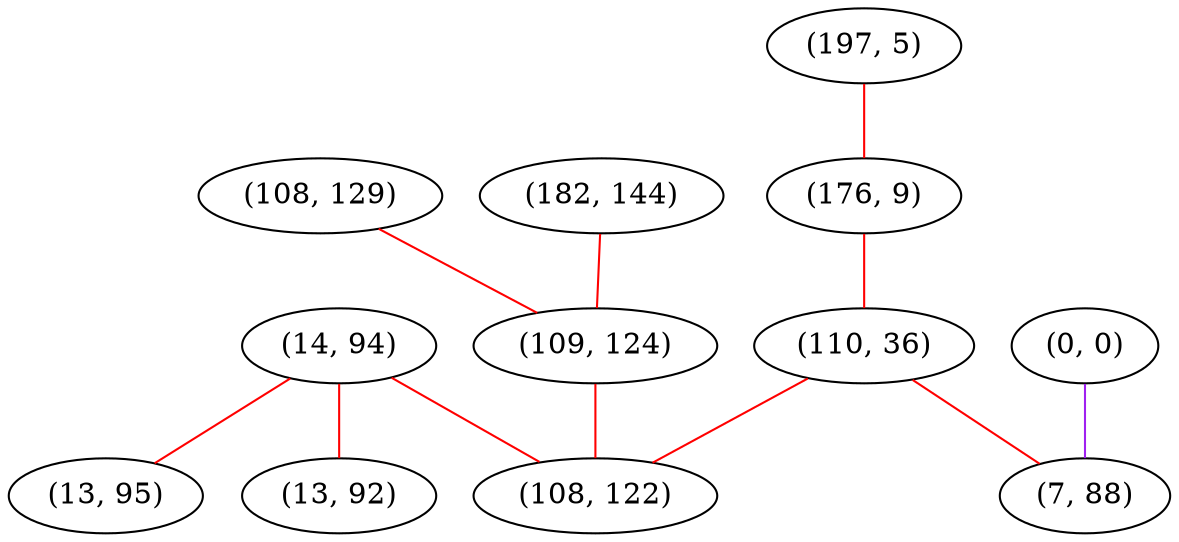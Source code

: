graph "" {
"(0, 0)";
"(108, 129)";
"(197, 5)";
"(14, 94)";
"(176, 9)";
"(110, 36)";
"(7, 88)";
"(13, 92)";
"(182, 144)";
"(109, 124)";
"(108, 122)";
"(13, 95)";
"(0, 0)" -- "(7, 88)"  [color=purple, key=0, weight=4];
"(108, 129)" -- "(109, 124)"  [color=red, key=0, weight=1];
"(197, 5)" -- "(176, 9)"  [color=red, key=0, weight=1];
"(14, 94)" -- "(108, 122)"  [color=red, key=0, weight=1];
"(14, 94)" -- "(13, 92)"  [color=red, key=0, weight=1];
"(14, 94)" -- "(13, 95)"  [color=red, key=0, weight=1];
"(176, 9)" -- "(110, 36)"  [color=red, key=0, weight=1];
"(110, 36)" -- "(108, 122)"  [color=red, key=0, weight=1];
"(110, 36)" -- "(7, 88)"  [color=red, key=0, weight=1];
"(182, 144)" -- "(109, 124)"  [color=red, key=0, weight=1];
"(109, 124)" -- "(108, 122)"  [color=red, key=0, weight=1];
}
